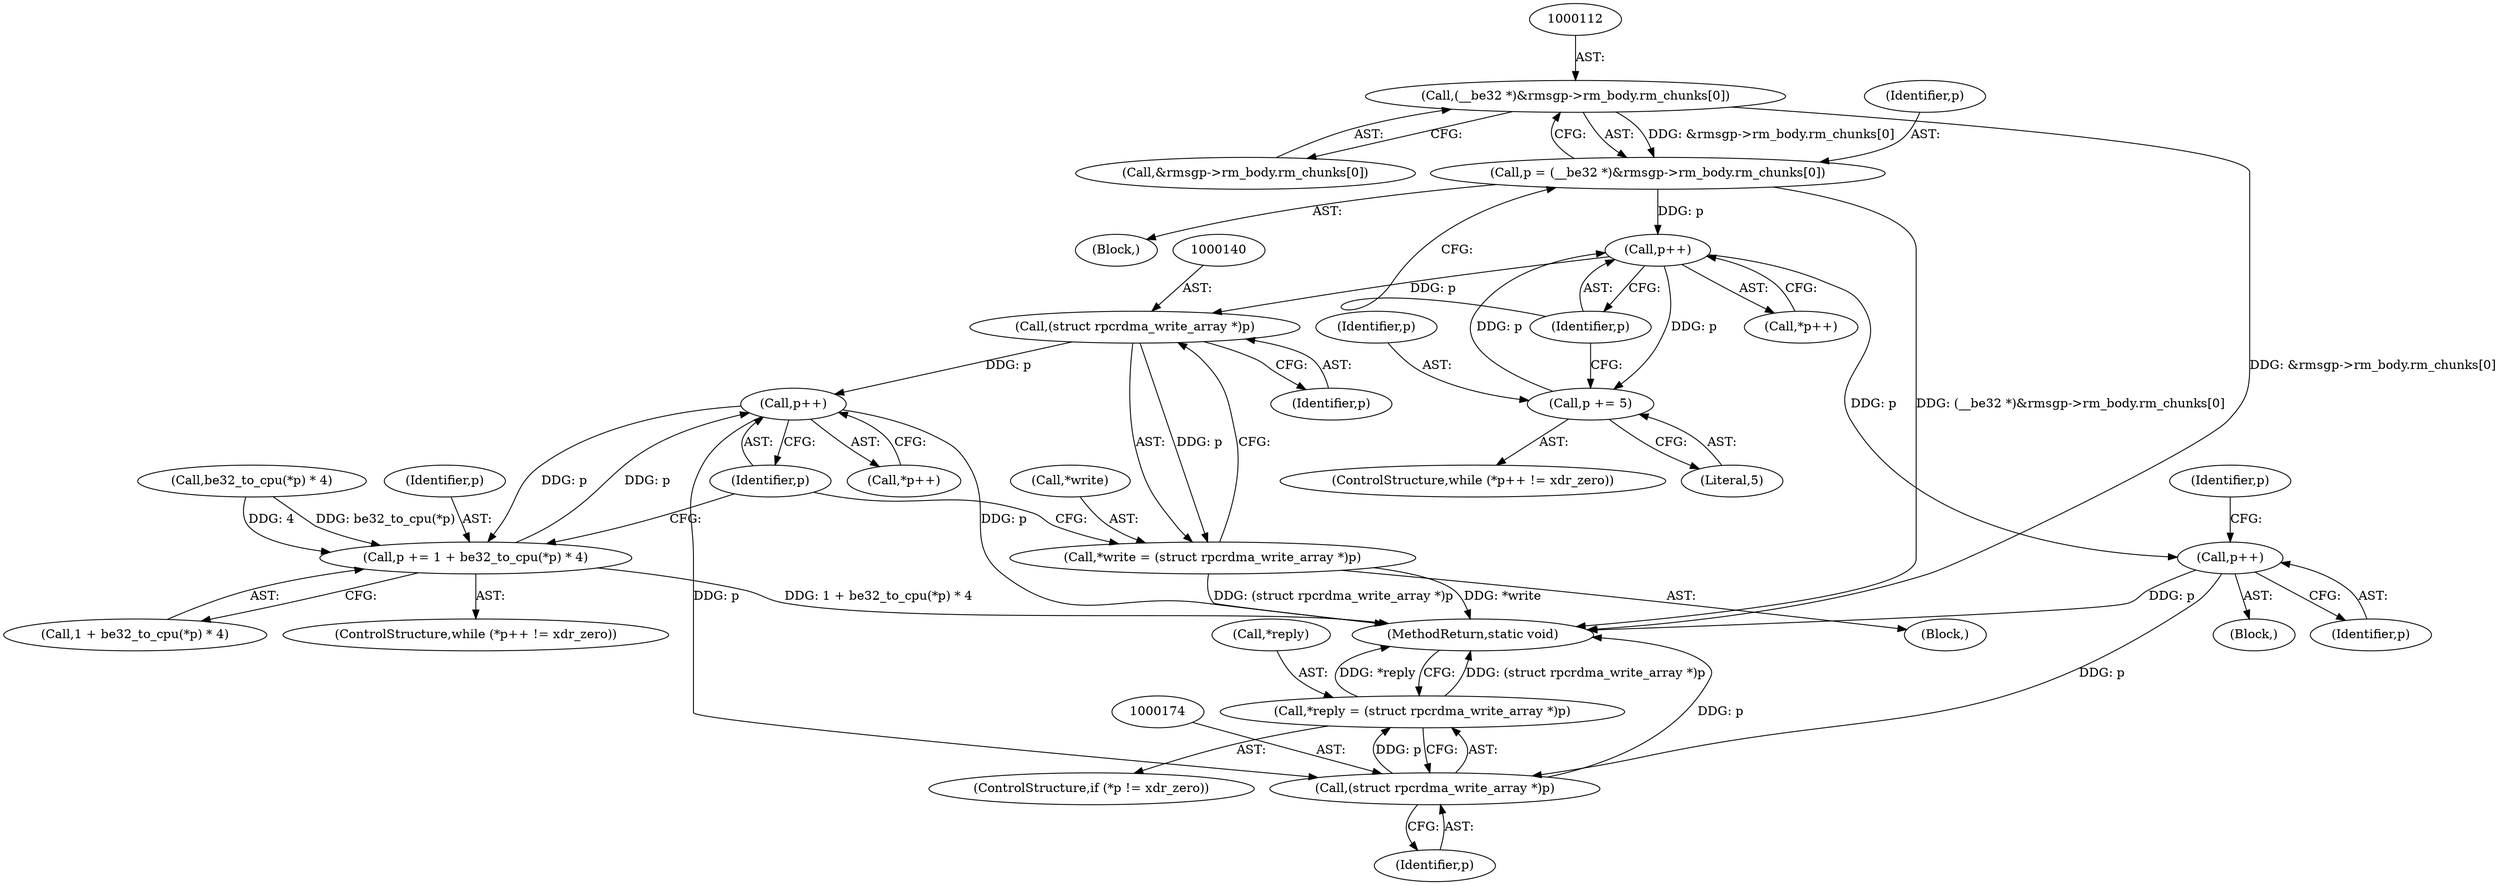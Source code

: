 digraph "1_linux_c70422f760c120480fee4de6c38804c72aa26bc1_37@array" {
"1000111" [label="(Call,(__be32 *)&rmsgp->rm_body.rm_chunks[0])"];
"1000109" [label="(Call,p = (__be32 *)&rmsgp->rm_body.rm_chunks[0])"];
"1000124" [label="(Call,p++)"];
"1000127" [label="(Call,p += 5)"];
"1000139" [label="(Call,(struct rpcrdma_write_array *)p)"];
"1000136" [label="(Call,*write = (struct rpcrdma_write_array *)p)"];
"1000145" [label="(Call,p++)"];
"1000148" [label="(Call,p += 1 + be32_to_cpu(*p) * 4)"];
"1000173" [label="(Call,(struct rpcrdma_write_array *)p)"];
"1000170" [label="(Call,*reply = (struct rpcrdma_write_array *)p)"];
"1000163" [label="(Call,p++)"];
"1000123" [label="(Call,*p++)"];
"1000145" [label="(Call,p++)"];
"1000173" [label="(Call,(struct rpcrdma_write_array *)p)"];
"1000168" [label="(Identifier,p)"];
"1000137" [label="(Call,*write)"];
"1000141" [label="(Identifier,p)"];
"1000111" [label="(Call,(__be32 *)&rmsgp->rm_body.rm_chunks[0])"];
"1000175" [label="(Identifier,p)"];
"1000150" [label="(Call,1 + be32_to_cpu(*p) * 4)"];
"1000152" [label="(Call,be32_to_cpu(*p) * 4)"];
"1000163" [label="(Call,p++)"];
"1000125" [label="(Identifier,p)"];
"1000136" [label="(Call,*write = (struct rpcrdma_write_array *)p)"];
"1000171" [label="(Call,*reply)"];
"1000121" [label="(ControlStructure,while (*p++ != xdr_zero))"];
"1000181" [label="(MethodReturn,static void)"];
"1000127" [label="(Call,p += 5)"];
"1000165" [label="(ControlStructure,if (*p != xdr_zero))"];
"1000128" [label="(Identifier,p)"];
"1000135" [label="(Block,)"];
"1000110" [label="(Identifier,p)"];
"1000158" [label="(Block,)"];
"1000109" [label="(Call,p = (__be32 *)&rmsgp->rm_body.rm_chunks[0])"];
"1000113" [label="(Call,&rmsgp->rm_body.rm_chunks[0])"];
"1000139" [label="(Call,(struct rpcrdma_write_array *)p)"];
"1000170" [label="(Call,*reply = (struct rpcrdma_write_array *)p)"];
"1000144" [label="(Call,*p++)"];
"1000164" [label="(Identifier,p)"];
"1000149" [label="(Identifier,p)"];
"1000146" [label="(Identifier,p)"];
"1000142" [label="(ControlStructure,while (*p++ != xdr_zero))"];
"1000107" [label="(Block,)"];
"1000148" [label="(Call,p += 1 + be32_to_cpu(*p) * 4)"];
"1000129" [label="(Literal,5)"];
"1000124" [label="(Call,p++)"];
"1000111" -> "1000109"  [label="AST: "];
"1000111" -> "1000113"  [label="CFG: "];
"1000112" -> "1000111"  [label="AST: "];
"1000113" -> "1000111"  [label="AST: "];
"1000109" -> "1000111"  [label="CFG: "];
"1000111" -> "1000181"  [label="DDG: &rmsgp->rm_body.rm_chunks[0]"];
"1000111" -> "1000109"  [label="DDG: &rmsgp->rm_body.rm_chunks[0]"];
"1000109" -> "1000107"  [label="AST: "];
"1000110" -> "1000109"  [label="AST: "];
"1000125" -> "1000109"  [label="CFG: "];
"1000109" -> "1000181"  [label="DDG: (__be32 *)&rmsgp->rm_body.rm_chunks[0]"];
"1000109" -> "1000124"  [label="DDG: p"];
"1000124" -> "1000123"  [label="AST: "];
"1000124" -> "1000125"  [label="CFG: "];
"1000125" -> "1000124"  [label="AST: "];
"1000123" -> "1000124"  [label="CFG: "];
"1000127" -> "1000124"  [label="DDG: p"];
"1000124" -> "1000127"  [label="DDG: p"];
"1000124" -> "1000139"  [label="DDG: p"];
"1000124" -> "1000163"  [label="DDG: p"];
"1000127" -> "1000121"  [label="AST: "];
"1000127" -> "1000129"  [label="CFG: "];
"1000128" -> "1000127"  [label="AST: "];
"1000129" -> "1000127"  [label="AST: "];
"1000125" -> "1000127"  [label="CFG: "];
"1000139" -> "1000136"  [label="AST: "];
"1000139" -> "1000141"  [label="CFG: "];
"1000140" -> "1000139"  [label="AST: "];
"1000141" -> "1000139"  [label="AST: "];
"1000136" -> "1000139"  [label="CFG: "];
"1000139" -> "1000136"  [label="DDG: p"];
"1000139" -> "1000145"  [label="DDG: p"];
"1000136" -> "1000135"  [label="AST: "];
"1000137" -> "1000136"  [label="AST: "];
"1000146" -> "1000136"  [label="CFG: "];
"1000136" -> "1000181"  [label="DDG: (struct rpcrdma_write_array *)p"];
"1000136" -> "1000181"  [label="DDG: *write"];
"1000145" -> "1000144"  [label="AST: "];
"1000145" -> "1000146"  [label="CFG: "];
"1000146" -> "1000145"  [label="AST: "];
"1000144" -> "1000145"  [label="CFG: "];
"1000145" -> "1000181"  [label="DDG: p"];
"1000148" -> "1000145"  [label="DDG: p"];
"1000145" -> "1000148"  [label="DDG: p"];
"1000145" -> "1000173"  [label="DDG: p"];
"1000148" -> "1000142"  [label="AST: "];
"1000148" -> "1000150"  [label="CFG: "];
"1000149" -> "1000148"  [label="AST: "];
"1000150" -> "1000148"  [label="AST: "];
"1000146" -> "1000148"  [label="CFG: "];
"1000148" -> "1000181"  [label="DDG: 1 + be32_to_cpu(*p) * 4"];
"1000152" -> "1000148"  [label="DDG: be32_to_cpu(*p)"];
"1000152" -> "1000148"  [label="DDG: 4"];
"1000173" -> "1000170"  [label="AST: "];
"1000173" -> "1000175"  [label="CFG: "];
"1000174" -> "1000173"  [label="AST: "];
"1000175" -> "1000173"  [label="AST: "];
"1000170" -> "1000173"  [label="CFG: "];
"1000173" -> "1000181"  [label="DDG: p"];
"1000173" -> "1000170"  [label="DDG: p"];
"1000163" -> "1000173"  [label="DDG: p"];
"1000170" -> "1000165"  [label="AST: "];
"1000171" -> "1000170"  [label="AST: "];
"1000181" -> "1000170"  [label="CFG: "];
"1000170" -> "1000181"  [label="DDG: (struct rpcrdma_write_array *)p"];
"1000170" -> "1000181"  [label="DDG: *reply"];
"1000163" -> "1000158"  [label="AST: "];
"1000163" -> "1000164"  [label="CFG: "];
"1000164" -> "1000163"  [label="AST: "];
"1000168" -> "1000163"  [label="CFG: "];
"1000163" -> "1000181"  [label="DDG: p"];
}
